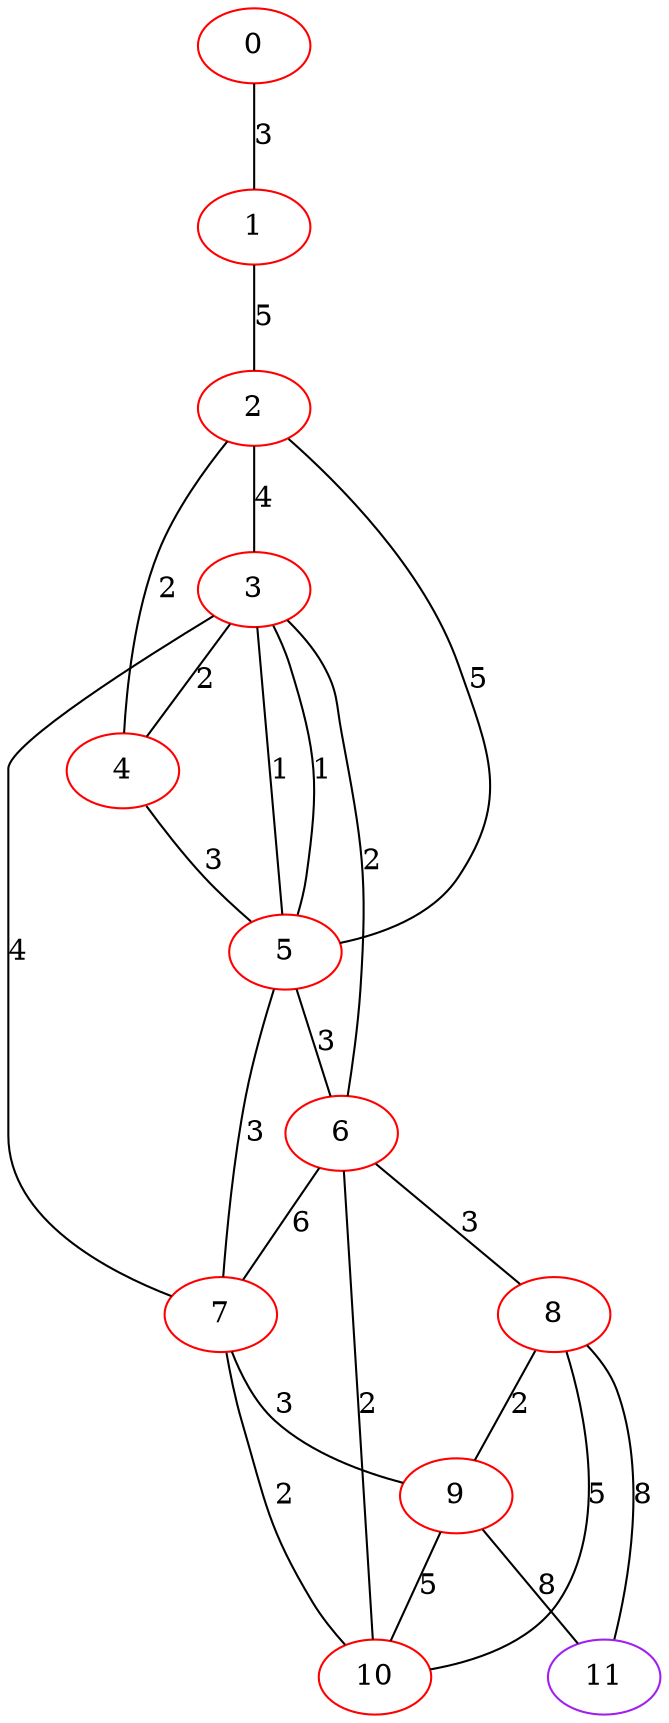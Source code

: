 graph "" {
0 [color=red, weight=1];
1 [color=red, weight=1];
2 [color=red, weight=1];
3 [color=red, weight=1];
4 [color=red, weight=1];
5 [color=red, weight=1];
6 [color=red, weight=1];
7 [color=red, weight=1];
8 [color=red, weight=1];
9 [color=red, weight=1];
10 [color=red, weight=1];
11 [color=purple, weight=4];
0 -- 1  [key=0, label=3];
1 -- 2  [key=0, label=5];
2 -- 3  [key=0, label=4];
2 -- 4  [key=0, label=2];
2 -- 5  [key=0, label=5];
3 -- 4  [key=0, label=2];
3 -- 5  [key=0, label=1];
3 -- 5  [key=1, label=1];
3 -- 6  [key=0, label=2];
3 -- 7  [key=0, label=4];
4 -- 5  [key=0, label=3];
5 -- 6  [key=0, label=3];
5 -- 7  [key=0, label=3];
6 -- 8  [key=0, label=3];
6 -- 10  [key=0, label=2];
6 -- 7  [key=0, label=6];
7 -- 9  [key=0, label=3];
7 -- 10  [key=0, label=2];
8 -- 9  [key=0, label=2];
8 -- 10  [key=0, label=5];
8 -- 11  [key=0, label=8];
9 -- 10  [key=0, label=5];
9 -- 11  [key=0, label=8];
}
